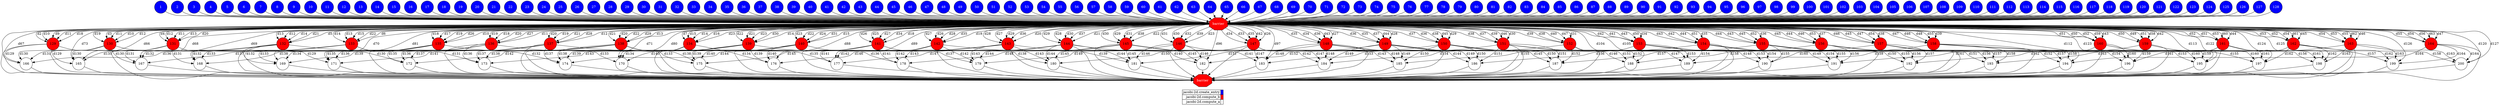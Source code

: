 digraph {
  rankdir=TB;
  labeljust="l";
  subgraph dependence_graph {
    ranksep=0.20;
    node[height=0.75];

1[shape=circle, style=filled fillcolor="#0000ff" fontcolor="#ffffff"];
2[shape=circle, style=filled fillcolor="#0000ff" fontcolor="#ffffff"];
3[shape=circle, style=filled fillcolor="#0000ff" fontcolor="#ffffff"];
4[shape=circle, style=filled fillcolor="#0000ff" fontcolor="#ffffff"];
5[shape=circle, style=filled fillcolor="#0000ff" fontcolor="#ffffff"];
6[shape=circle, style=filled fillcolor="#0000ff" fontcolor="#ffffff"];
7[shape=circle, style=filled fillcolor="#0000ff" fontcolor="#ffffff"];
8[shape=circle, style=filled fillcolor="#0000ff" fontcolor="#ffffff"];
9[shape=circle, style=filled fillcolor="#0000ff" fontcolor="#ffffff"];
10[shape=circle, style=filled fillcolor="#0000ff" fontcolor="#ffffff"];
11[shape=circle, style=filled fillcolor="#0000ff" fontcolor="#ffffff"];
12[shape=circle, style=filled fillcolor="#0000ff" fontcolor="#ffffff"];
13[shape=circle, style=filled fillcolor="#0000ff" fontcolor="#ffffff"];
14[shape=circle, style=filled fillcolor="#0000ff" fontcolor="#ffffff"];
15[shape=circle, style=filled fillcolor="#0000ff" fontcolor="#ffffff"];
16[shape=circle, style=filled fillcolor="#0000ff" fontcolor="#ffffff"];
17[shape=circle, style=filled fillcolor="#0000ff" fontcolor="#ffffff"];
18[shape=circle, style=filled fillcolor="#0000ff" fontcolor="#ffffff"];
19[shape=circle, style=filled fillcolor="#0000ff" fontcolor="#ffffff"];
20[shape=circle, style=filled fillcolor="#0000ff" fontcolor="#ffffff"];
21[shape=circle, style=filled fillcolor="#0000ff" fontcolor="#ffffff"];
22[shape=circle, style=filled fillcolor="#0000ff" fontcolor="#ffffff"];
23[shape=circle, style=filled fillcolor="#0000ff" fontcolor="#ffffff"];
24[shape=circle, style=filled fillcolor="#0000ff" fontcolor="#ffffff"];
25[shape=circle, style=filled fillcolor="#0000ff" fontcolor="#ffffff"];
26[shape=circle, style=filled fillcolor="#0000ff" fontcolor="#ffffff"];
27[shape=circle, style=filled fillcolor="#0000ff" fontcolor="#ffffff"];
28[shape=circle, style=filled fillcolor="#0000ff" fontcolor="#ffffff"];
29[shape=circle, style=filled fillcolor="#0000ff" fontcolor="#ffffff"];
30[shape=circle, style=filled fillcolor="#0000ff" fontcolor="#ffffff"];
31[shape=circle, style=filled fillcolor="#0000ff" fontcolor="#ffffff"];
32[shape=circle, style=filled fillcolor="#0000ff" fontcolor="#ffffff"];
33[shape=circle, style=filled fillcolor="#0000ff" fontcolor="#ffffff"];
34[shape=circle, style=filled fillcolor="#0000ff" fontcolor="#ffffff"];
35[shape=circle, style=filled fillcolor="#0000ff" fontcolor="#ffffff"];
36[shape=circle, style=filled fillcolor="#0000ff" fontcolor="#ffffff"];
37[shape=circle, style=filled fillcolor="#0000ff" fontcolor="#ffffff"];
38[shape=circle, style=filled fillcolor="#0000ff" fontcolor="#ffffff"];
39[shape=circle, style=filled fillcolor="#0000ff" fontcolor="#ffffff"];
40[shape=circle, style=filled fillcolor="#0000ff" fontcolor="#ffffff"];
41[shape=circle, style=filled fillcolor="#0000ff" fontcolor="#ffffff"];
42[shape=circle, style=filled fillcolor="#0000ff" fontcolor="#ffffff"];
43[shape=circle, style=filled fillcolor="#0000ff" fontcolor="#ffffff"];
44[shape=circle, style=filled fillcolor="#0000ff" fontcolor="#ffffff"];
45[shape=circle, style=filled fillcolor="#0000ff" fontcolor="#ffffff"];
46[shape=circle, style=filled fillcolor="#0000ff" fontcolor="#ffffff"];
47[shape=circle, style=filled fillcolor="#0000ff" fontcolor="#ffffff"];
48[shape=circle, style=filled fillcolor="#0000ff" fontcolor="#ffffff"];
49[shape=circle, style=filled fillcolor="#0000ff" fontcolor="#ffffff"];
50[shape=circle, style=filled fillcolor="#0000ff" fontcolor="#ffffff"];
51[shape=circle, style=filled fillcolor="#0000ff" fontcolor="#ffffff"];
52[shape=circle, style=filled fillcolor="#0000ff" fontcolor="#ffffff"];
53[shape=circle, style=filled fillcolor="#0000ff" fontcolor="#ffffff"];
54[shape=circle, style=filled fillcolor="#0000ff" fontcolor="#ffffff"];
55[shape=circle, style=filled fillcolor="#0000ff" fontcolor="#ffffff"];
56[shape=circle, style=filled fillcolor="#0000ff" fontcolor="#ffffff"];
57[shape=circle, style=filled fillcolor="#0000ff" fontcolor="#ffffff"];
58[shape=circle, style=filled fillcolor="#0000ff" fontcolor="#ffffff"];
59[shape=circle, style=filled fillcolor="#0000ff" fontcolor="#ffffff"];
60[shape=circle, style=filled fillcolor="#0000ff" fontcolor="#ffffff"];
61[shape=circle, style=filled fillcolor="#0000ff" fontcolor="#ffffff"];
62[shape=circle, style=filled fillcolor="#0000ff" fontcolor="#ffffff"];
63[shape=circle, style=filled fillcolor="#0000ff" fontcolor="#ffffff"];
64[shape=circle, style=filled fillcolor="#0000ff" fontcolor="#ffffff"];
65[shape=circle, style=filled fillcolor="#0000ff" fontcolor="#ffffff"];
66[shape=circle, style=filled fillcolor="#0000ff" fontcolor="#ffffff"];
67[shape=circle, style=filled fillcolor="#0000ff" fontcolor="#ffffff"];
68[shape=circle, style=filled fillcolor="#0000ff" fontcolor="#ffffff"];
69[shape=circle, style=filled fillcolor="#0000ff" fontcolor="#ffffff"];
70[shape=circle, style=filled fillcolor="#0000ff" fontcolor="#ffffff"];
71[shape=circle, style=filled fillcolor="#0000ff" fontcolor="#ffffff"];
72[shape=circle, style=filled fillcolor="#0000ff" fontcolor="#ffffff"];
73[shape=circle, style=filled fillcolor="#0000ff" fontcolor="#ffffff"];
74[shape=circle, style=filled fillcolor="#0000ff" fontcolor="#ffffff"];
75[shape=circle, style=filled fillcolor="#0000ff" fontcolor="#ffffff"];
76[shape=circle, style=filled fillcolor="#0000ff" fontcolor="#ffffff"];
77[shape=circle, style=filled fillcolor="#0000ff" fontcolor="#ffffff"];
78[shape=circle, style=filled fillcolor="#0000ff" fontcolor="#ffffff"];
79[shape=circle, style=filled fillcolor="#0000ff" fontcolor="#ffffff"];
80[shape=circle, style=filled fillcolor="#0000ff" fontcolor="#ffffff"];
81[shape=circle, style=filled fillcolor="#0000ff" fontcolor="#ffffff"];
82[shape=circle, style=filled fillcolor="#0000ff" fontcolor="#ffffff"];
83[shape=circle, style=filled fillcolor="#0000ff" fontcolor="#ffffff"];
84[shape=circle, style=filled fillcolor="#0000ff" fontcolor="#ffffff"];
85[shape=circle, style=filled fillcolor="#0000ff" fontcolor="#ffffff"];
86[shape=circle, style=filled fillcolor="#0000ff" fontcolor="#ffffff"];
87[shape=circle, style=filled fillcolor="#0000ff" fontcolor="#ffffff"];
88[shape=circle, style=filled fillcolor="#0000ff" fontcolor="#ffffff"];
89[shape=circle, style=filled fillcolor="#0000ff" fontcolor="#ffffff"];
90[shape=circle, style=filled fillcolor="#0000ff" fontcolor="#ffffff"];
91[shape=circle, style=filled fillcolor="#0000ff" fontcolor="#ffffff"];
92[shape=circle, style=filled fillcolor="#0000ff" fontcolor="#ffffff"];
93[shape=circle, style=filled fillcolor="#0000ff" fontcolor="#ffffff"];
94[shape=circle, style=filled fillcolor="#0000ff" fontcolor="#ffffff"];
95[shape=circle, style=filled fillcolor="#0000ff" fontcolor="#ffffff"];
96[shape=circle, style=filled fillcolor="#0000ff" fontcolor="#ffffff"];
97[shape=circle, style=filled fillcolor="#0000ff" fontcolor="#ffffff"];
98[shape=circle, style=filled fillcolor="#0000ff" fontcolor="#ffffff"];
99[shape=circle, style=filled fillcolor="#0000ff" fontcolor="#ffffff"];
100[shape=circle, style=filled fillcolor="#0000ff" fontcolor="#ffffff"];
101[shape=circle, style=filled fillcolor="#0000ff" fontcolor="#ffffff"];
102[shape=circle, style=filled fillcolor="#0000ff" fontcolor="#ffffff"];
103[shape=circle, style=filled fillcolor="#0000ff" fontcolor="#ffffff"];
104[shape=circle, style=filled fillcolor="#0000ff" fontcolor="#ffffff"];
105[shape=circle, style=filled fillcolor="#0000ff" fontcolor="#ffffff"];
106[shape=circle, style=filled fillcolor="#0000ff" fontcolor="#ffffff"];
107[shape=circle, style=filled fillcolor="#0000ff" fontcolor="#ffffff"];
108[shape=circle, style=filled fillcolor="#0000ff" fontcolor="#ffffff"];
109[shape=circle, style=filled fillcolor="#0000ff" fontcolor="#ffffff"];
110[shape=circle, style=filled fillcolor="#0000ff" fontcolor="#ffffff"];
111[shape=circle, style=filled fillcolor="#0000ff" fontcolor="#ffffff"];
112[shape=circle, style=filled fillcolor="#0000ff" fontcolor="#ffffff"];
113[shape=circle, style=filled fillcolor="#0000ff" fontcolor="#ffffff"];
114[shape=circle, style=filled fillcolor="#0000ff" fontcolor="#ffffff"];
115[shape=circle, style=filled fillcolor="#0000ff" fontcolor="#ffffff"];
116[shape=circle, style=filled fillcolor="#0000ff" fontcolor="#ffffff"];
117[shape=circle, style=filled fillcolor="#0000ff" fontcolor="#ffffff"];
118[shape=circle, style=filled fillcolor="#0000ff" fontcolor="#ffffff"];
119[shape=circle, style=filled fillcolor="#0000ff" fontcolor="#ffffff"];
120[shape=circle, style=filled fillcolor="#0000ff" fontcolor="#ffffff"];
121[shape=circle, style=filled fillcolor="#0000ff" fontcolor="#ffffff"];
122[shape=circle, style=filled fillcolor="#0000ff" fontcolor="#ffffff"];
123[shape=circle, style=filled fillcolor="#0000ff" fontcolor="#ffffff"];
124[shape=circle, style=filled fillcolor="#0000ff" fontcolor="#ffffff"];
125[shape=circle, style=filled fillcolor="#0000ff" fontcolor="#ffffff"];
126[shape=circle, style=filled fillcolor="#0000ff" fontcolor="#ffffff"];
127[shape=circle, style=filled fillcolor="#0000ff" fontcolor="#ffffff"];
128[shape=circle, style=filled fillcolor="#0000ff" fontcolor="#ffffff"];
Synchro1[label="barrier", shape=octagon, style=filled fillcolor="#ff0000" fontcolor="#FFFFFF"];
35 -> Synchro1;
62 -> Synchro1;
101 -> Synchro1;
125 -> Synchro1;
30 -> Synchro1;
119 -> Synchro1;
48 -> Synchro1;
113 -> Synchro1;
49 -> Synchro1;
81 -> Synchro1;
25 -> Synchro1;
47 -> Synchro1;
29 -> Synchro1;
23 -> Synchro1;
42 -> Synchro1;
45 -> Synchro1;
102 -> Synchro1;
82 -> Synchro1;
11 -> Synchro1;
18 -> Synchro1;
80 -> Synchro1;
59 -> Synchro1;
43 -> Synchro1;
61 -> Synchro1;
27 -> Synchro1;
21 -> Synchro1;
26 -> Synchro1;
89 -> Synchro1;
32 -> Synchro1;
74 -> Synchro1;
118 -> Synchro1;
8 -> Synchro1;
1 -> Synchro1;
77 -> Synchro1;
6 -> Synchro1;
127 -> Synchro1;
84 -> Synchro1;
68 -> Synchro1;
66 -> Synchro1;
98 -> Synchro1;
53 -> Synchro1;
95 -> Synchro1;
87 -> Synchro1;
94 -> Synchro1;
15 -> Synchro1;
7 -> Synchro1;
97 -> Synchro1;
28 -> Synchro1;
73 -> Synchro1;
9 -> Synchro1;
109 -> Synchro1;
44 -> Synchro1;
83 -> Synchro1;
34 -> Synchro1;
51 -> Synchro1;
69 -> Synchro1;
76 -> Synchro1;
46 -> Synchro1;
115 -> Synchro1;
22 -> Synchro1;
24 -> Synchro1;
72 -> Synchro1;
117 -> Synchro1;
128 -> Synchro1;
16 -> Synchro1;
17 -> Synchro1;
38 -> Synchro1;
12 -> Synchro1;
20 -> Synchro1;
90 -> Synchro1;
99 -> Synchro1;
3 -> Synchro1;
40 -> Synchro1;
86 -> Synchro1;
108 -> Synchro1;
106 -> Synchro1;
71 -> Synchro1;
110 -> Synchro1;
37 -> Synchro1;
79 -> Synchro1;
126 -> Synchro1;
111 -> Synchro1;
2 -> Synchro1;
116 -> Synchro1;
41 -> Synchro1;
75 -> Synchro1;
14 -> Synchro1;
85 -> Synchro1;
120 -> Synchro1;
123 -> Synchro1;
121 -> Synchro1;
91 -> Synchro1;
39 -> Synchro1;
96 -> Synchro1;
4 -> Synchro1;
104 -> Synchro1;
19 -> Synchro1;
58 -> Synchro1;
64 -> Synchro1;
33 -> Synchro1;
65 -> Synchro1;
105 -> Synchro1;
52 -> Synchro1;
70 -> Synchro1;
88 -> Synchro1;
112 -> Synchro1;
13 -> Synchro1;
50 -> Synchro1;
60 -> Synchro1;
122 -> Synchro1;
57 -> Synchro1;
78 -> Synchro1;
31 -> Synchro1;
103 -> Synchro1;
67 -> Synchro1;
56 -> Synchro1;
5 -> Synchro1;
107 -> Synchro1;
124 -> Synchro1;
36 -> Synchro1;
92 -> Synchro1;
114 -> Synchro1;
100 -> Synchro1;
63 -> Synchro1;
93 -> Synchro1;
10 -> Synchro1;
55 -> Synchro1;
54 -> Synchro1;
129[shape=circle, style=filled fillcolor="#ff0000" fontcolor="#000000"];
Synchro1 -> 129[ label="d10" ];
Synchro1 -> 129[ label="d9" ];
Synchro1 -> 129[ label="d11" ];
Synchro1 -> 129[ label="d18" ];
Synchro1 -> 129[ label="d2" ];
130[shape=circle, style=filled fillcolor="#ff0000" fontcolor="#000000"];
Synchro1 -> 130[ label="d11" ];
Synchro1 -> 130[ label="d10" ];
Synchro1 -> 130[ label="d12" ];
Synchro1 -> 130[ label="d19" ];
Synchro1 -> 130[ label="d3" ];
131[shape=circle, style=filled fillcolor="#ff0000" fontcolor="#000000"];
Synchro1 -> 131[ label="d12" ];
Synchro1 -> 131[ label="d11" ];
Synchro1 -> 131[ label="d13" ];
Synchro1 -> 131[ label="d20" ];
Synchro1 -> 131[ label="d4" ];
132[shape=circle, style=filled fillcolor="#ff0000" fontcolor="#000000"];
Synchro1 -> 132[ label="d13" ];
Synchro1 -> 132[ label="d12" ];
Synchro1 -> 132[ label="d14" ];
Synchro1 -> 132[ label="d21" ];
Synchro1 -> 132[ label="d5" ];
133[shape=circle, style=filled fillcolor="#ff0000" fontcolor="#000000"];
Synchro1 -> 133[ label="d14" ];
Synchro1 -> 133[ label="d13" ];
Synchro1 -> 133[ label="d15" ];
Synchro1 -> 133[ label="d22" ];
Synchro1 -> 133[ label="d6" ];
134[shape=circle, style=filled fillcolor="#ff0000" fontcolor="#000000"];
Synchro1 -> 134[ label="d15" ];
Synchro1 -> 134[ label="d14" ];
Synchro1 -> 134[ label="d16" ];
Synchro1 -> 134[ label="d23" ];
Synchro1 -> 134[ label="d7" ];
135[shape=circle, style=filled fillcolor="#ff0000" fontcolor="#000000"];
Synchro1 -> 135[ label="d18" ];
Synchro1 -> 135[ label="d17" ];
Synchro1 -> 135[ label="d19" ];
Synchro1 -> 135[ label="d26" ];
Synchro1 -> 135[ label="d10" ];
136[shape=circle, style=filled fillcolor="#ff0000" fontcolor="#000000"];
Synchro1 -> 136[ label="d19" ];
Synchro1 -> 136[ label="d18" ];
Synchro1 -> 136[ label="d20" ];
Synchro1 -> 136[ label="d27" ];
Synchro1 -> 136[ label="d11" ];
137[shape=circle, style=filled fillcolor="#ff0000" fontcolor="#000000"];
Synchro1 -> 137[ label="d20" ];
Synchro1 -> 137[ label="d19" ];
Synchro1 -> 137[ label="d21" ];
Synchro1 -> 137[ label="d28" ];
Synchro1 -> 137[ label="d12" ];
138[shape=circle, style=filled fillcolor="#ff0000" fontcolor="#000000"];
Synchro1 -> 138[ label="d21" ];
Synchro1 -> 138[ label="d20" ];
Synchro1 -> 138[ label="d22" ];
Synchro1 -> 138[ label="d29" ];
Synchro1 -> 138[ label="d13" ];
139[shape=circle, style=filled fillcolor="#ff0000" fontcolor="#000000"];
Synchro1 -> 139[ label="d22" ];
Synchro1 -> 139[ label="d21" ];
Synchro1 -> 139[ label="d23" ];
Synchro1 -> 139[ label="d30" ];
Synchro1 -> 139[ label="d14" ];
140[shape=circle, style=filled fillcolor="#ff0000" fontcolor="#000000"];
Synchro1 -> 140[ label="d23" ];
Synchro1 -> 140[ label="d22" ];
Synchro1 -> 140[ label="d24" ];
Synchro1 -> 140[ label="d31" ];
Synchro1 -> 140[ label="d15" ];
141[shape=circle, style=filled fillcolor="#ff0000" fontcolor="#000000"];
Synchro1 -> 141[ label="d26" ];
Synchro1 -> 141[ label="d25" ];
Synchro1 -> 141[ label="d27" ];
Synchro1 -> 141[ label="d34" ];
Synchro1 -> 141[ label="d18" ];
142[shape=circle, style=filled fillcolor="#ff0000" fontcolor="#000000"];
Synchro1 -> 142[ label="d27" ];
Synchro1 -> 142[ label="d26" ];
Synchro1 -> 142[ label="d28" ];
Synchro1 -> 142[ label="d35" ];
Synchro1 -> 142[ label="d19" ];
143[shape=circle, style=filled fillcolor="#ff0000" fontcolor="#000000"];
Synchro1 -> 143[ label="d28" ];
Synchro1 -> 143[ label="d27" ];
Synchro1 -> 143[ label="d29" ];
Synchro1 -> 143[ label="d36" ];
Synchro1 -> 143[ label="d20" ];
144[shape=circle, style=filled fillcolor="#ff0000" fontcolor="#000000"];
Synchro1 -> 144[ label="d29" ];
Synchro1 -> 144[ label="d28" ];
Synchro1 -> 144[ label="d30" ];
Synchro1 -> 144[ label="d37" ];
Synchro1 -> 144[ label="d21" ];
145[shape=circle, style=filled fillcolor="#ff0000" fontcolor="#000000"];
Synchro1 -> 145[ label="d30" ];
Synchro1 -> 145[ label="d29" ];
Synchro1 -> 145[ label="d31" ];
Synchro1 -> 145[ label="d38" ];
Synchro1 -> 145[ label="d22" ];
146[shape=circle, style=filled fillcolor="#ff0000" fontcolor="#000000"];
Synchro1 -> 146[ label="d31" ];
Synchro1 -> 146[ label="d30" ];
Synchro1 -> 146[ label="d32" ];
Synchro1 -> 146[ label="d39" ];
Synchro1 -> 146[ label="d23" ];
147[shape=circle, style=filled fillcolor="#ff0000" fontcolor="#000000"];
Synchro1 -> 147[ label="d34" ];
Synchro1 -> 147[ label="d33" ];
Synchro1 -> 147[ label="d35" ];
Synchro1 -> 147[ label="d42" ];
Synchro1 -> 147[ label="d26" ];
148[shape=circle, style=filled fillcolor="#ff0000" fontcolor="#000000"];
Synchro1 -> 148[ label="d35" ];
Synchro1 -> 148[ label="d34" ];
Synchro1 -> 148[ label="d36" ];
Synchro1 -> 148[ label="d43" ];
Synchro1 -> 148[ label="d27" ];
149[shape=circle, style=filled fillcolor="#ff0000" fontcolor="#000000"];
Synchro1 -> 149[ label="d36" ];
Synchro1 -> 149[ label="d35" ];
Synchro1 -> 149[ label="d37" ];
Synchro1 -> 149[ label="d44" ];
Synchro1 -> 149[ label="d28" ];
150[shape=circle, style=filled fillcolor="#ff0000" fontcolor="#000000"];
Synchro1 -> 150[ label="d37" ];
Synchro1 -> 150[ label="d36" ];
Synchro1 -> 150[ label="d38" ];
Synchro1 -> 150[ label="d45" ];
Synchro1 -> 150[ label="d29" ];
151[shape=circle, style=filled fillcolor="#ff0000" fontcolor="#000000"];
Synchro1 -> 151[ label="d38" ];
Synchro1 -> 151[ label="d37" ];
Synchro1 -> 151[ label="d39" ];
Synchro1 -> 151[ label="d46" ];
Synchro1 -> 151[ label="d30" ];
152[shape=circle, style=filled fillcolor="#ff0000" fontcolor="#000000"];
Synchro1 -> 152[ label="d39" ];
Synchro1 -> 152[ label="d38" ];
Synchro1 -> 152[ label="d40" ];
Synchro1 -> 152[ label="d47" ];
Synchro1 -> 152[ label="d31" ];
153[shape=circle, style=filled fillcolor="#ff0000" fontcolor="#000000"];
Synchro1 -> 153[ label="d42" ];
Synchro1 -> 153[ label="d41" ];
Synchro1 -> 153[ label="d43" ];
Synchro1 -> 153[ label="d50" ];
Synchro1 -> 153[ label="d34" ];
154[shape=circle, style=filled fillcolor="#ff0000" fontcolor="#000000"];
Synchro1 -> 154[ label="d43" ];
Synchro1 -> 154[ label="d42" ];
Synchro1 -> 154[ label="d44" ];
Synchro1 -> 154[ label="d51" ];
Synchro1 -> 154[ label="d35" ];
155[shape=circle, style=filled fillcolor="#ff0000" fontcolor="#000000"];
Synchro1 -> 155[ label="d44" ];
Synchro1 -> 155[ label="d43" ];
Synchro1 -> 155[ label="d45" ];
Synchro1 -> 155[ label="d52" ];
Synchro1 -> 155[ label="d36" ];
156[shape=circle, style=filled fillcolor="#ff0000" fontcolor="#000000"];
Synchro1 -> 156[ label="d45" ];
Synchro1 -> 156[ label="d44" ];
Synchro1 -> 156[ label="d46" ];
Synchro1 -> 156[ label="d53" ];
Synchro1 -> 156[ label="d37" ];
157[shape=circle, style=filled fillcolor="#ff0000" fontcolor="#000000"];
Synchro1 -> 157[ label="d46" ];
Synchro1 -> 157[ label="d45" ];
Synchro1 -> 157[ label="d47" ];
Synchro1 -> 157[ label="d54" ];
Synchro1 -> 157[ label="d38" ];
158[shape=circle, style=filled fillcolor="#ff0000" fontcolor="#000000"];
Synchro1 -> 158[ label="d47" ];
Synchro1 -> 158[ label="d46" ];
Synchro1 -> 158[ label="d48" ];
Synchro1 -> 158[ label="d55" ];
Synchro1 -> 158[ label="d39" ];
159[shape=circle, style=filled fillcolor="#ff0000" fontcolor="#000000"];
Synchro1 -> 159[ label="d50" ];
Synchro1 -> 159[ label="d49" ];
Synchro1 -> 159[ label="d51" ];
Synchro1 -> 159[ label="d58" ];
Synchro1 -> 159[ label="d42" ];
160[shape=circle, style=filled fillcolor="#ff0000" fontcolor="#000000"];
Synchro1 -> 160[ label="d51" ];
Synchro1 -> 160[ label="d50" ];
Synchro1 -> 160[ label="d52" ];
Synchro1 -> 160[ label="d59" ];
Synchro1 -> 160[ label="d43" ];
161[shape=circle, style=filled fillcolor="#ff0000" fontcolor="#000000"];
Synchro1 -> 161[ label="d52" ];
Synchro1 -> 161[ label="d51" ];
Synchro1 -> 161[ label="d53" ];
Synchro1 -> 161[ label="d60" ];
Synchro1 -> 161[ label="d44" ];
162[shape=circle, style=filled fillcolor="#ff0000" fontcolor="#000000"];
Synchro1 -> 162[ label="d53" ];
Synchro1 -> 162[ label="d52" ];
Synchro1 -> 162[ label="d54" ];
Synchro1 -> 162[ label="d61" ];
Synchro1 -> 162[ label="d45" ];
163[shape=circle, style=filled fillcolor="#ff0000" fontcolor="#000000"];
Synchro1 -> 163[ label="d54" ];
Synchro1 -> 163[ label="d53" ];
Synchro1 -> 163[ label="d55" ];
Synchro1 -> 163[ label="d62" ];
Synchro1 -> 163[ label="d46" ];
164[shape=circle, style=filled fillcolor="#ff0000" fontcolor="#000000"];
Synchro1 -> 164[ label="d55" ];
Synchro1 -> 164[ label="d54" ];
Synchro1 -> 164[ label="d56" ];
Synchro1 -> 164[ label="d63" ];
Synchro1 -> 164[ label="d47" ];
165[shape=circle, style=filled fillcolor="#ffffff" fontcolor="#000000"];
129 -> 165[ label="d129" ];
Synchro1 -> 165[ label="d73" ];
130 -> 165[ label="d130" ];
135 -> 165[ label="d135" ];
Synchro1 -> 165[ label="d66" ];
166[shape=circle, style=filled fillcolor="#ffffff" fontcolor="#000000"];
130 -> 166[ label="d130" ];
129 -> 166[ label="d129" ];
131 -> 166[ label="d131" ];
136 -> 166[ label="d136" ];
Synchro1 -> 166[ label="d67" ];
167[shape=circle, style=filled fillcolor="#ffffff" fontcolor="#000000"];
131 -> 167[ label="d131" ];
130 -> 167[ label="d130" ];
132 -> 167[ label="d132" ];
137 -> 167[ label="d137" ];
Synchro1 -> 167[ label="d68" ];
168[shape=circle, style=filled fillcolor="#ffffff" fontcolor="#000000"];
132 -> 168[ label="d132" ];
131 -> 168[ label="d131" ];
133 -> 168[ label="d133" ];
138 -> 168[ label="d138" ];
Synchro1 -> 168[ label="d69" ];
169[shape=circle, style=filled fillcolor="#ffffff" fontcolor="#000000"];
133 -> 169[ label="d133" ];
132 -> 169[ label="d132" ];
134 -> 169[ label="d134" ];
139 -> 169[ label="d139" ];
Synchro1 -> 169[ label="d70" ];
170[shape=circle, style=filled fillcolor="#ffffff" fontcolor="#000000"];
134 -> 170[ label="d134" ];
133 -> 170[ label="d133" ];
Synchro1 -> 170[ label="d80" ];
140 -> 170[ label="d140" ];
Synchro1 -> 170[ label="d71" ];
171[shape=circle, style=filled fillcolor="#ffffff" fontcolor="#000000"];
135 -> 171[ label="d135" ];
Synchro1 -> 171[ label="d81" ];
136 -> 171[ label="d136" ];
141 -> 171[ label="d141" ];
129 -> 171[ label="d129" ];
172[shape=circle, style=filled fillcolor="#ffffff" fontcolor="#000000"];
136 -> 172[ label="d136" ];
135 -> 172[ label="d135" ];
137 -> 172[ label="d137" ];
142 -> 172[ label="d142" ];
130 -> 172[ label="d130" ];
173[shape=circle, style=filled fillcolor="#ffffff" fontcolor="#000000"];
137 -> 173[ label="d137" ];
136 -> 173[ label="d136" ];
138 -> 173[ label="d138" ];
143 -> 173[ label="d143" ];
131 -> 173[ label="d131" ];
174[shape=circle, style=filled fillcolor="#ffffff" fontcolor="#000000"];
138 -> 174[ label="d138" ];
137 -> 174[ label="d137" ];
139 -> 174[ label="d139" ];
144 -> 174[ label="d144" ];
132 -> 174[ label="d132" ];
175[shape=circle, style=filled fillcolor="#ffffff" fontcolor="#000000"];
139 -> 175[ label="d139" ];
138 -> 175[ label="d138" ];
140 -> 175[ label="d140" ];
145 -> 175[ label="d145" ];
133 -> 175[ label="d133" ];
176[shape=circle, style=filled fillcolor="#ffffff" fontcolor="#000000"];
140 -> 176[ label="d140" ];
139 -> 176[ label="d139" ];
Synchro1 -> 176[ label="d88" ];
146 -> 176[ label="d146" ];
134 -> 176[ label="d134" ];
177[shape=circle, style=filled fillcolor="#ffffff" fontcolor="#000000"];
141 -> 177[ label="d141" ];
Synchro1 -> 177[ label="d89" ];
142 -> 177[ label="d142" ];
147 -> 177[ label="d147" ];
135 -> 177[ label="d135" ];
178[shape=circle, style=filled fillcolor="#ffffff" fontcolor="#000000"];
142 -> 178[ label="d142" ];
141 -> 178[ label="d141" ];
143 -> 178[ label="d143" ];
148 -> 178[ label="d148" ];
136 -> 178[ label="d136" ];
179[shape=circle, style=filled fillcolor="#ffffff" fontcolor="#000000"];
143 -> 179[ label="d143" ];
142 -> 179[ label="d142" ];
144 -> 179[ label="d144" ];
149 -> 179[ label="d149" ];
137 -> 179[ label="d137" ];
180[shape=circle, style=filled fillcolor="#ffffff" fontcolor="#000000"];
144 -> 180[ label="d144" ];
143 -> 180[ label="d143" ];
145 -> 180[ label="d145" ];
150 -> 180[ label="d150" ];
138 -> 180[ label="d138" ];
181[shape=circle, style=filled fillcolor="#ffffff" fontcolor="#000000"];
145 -> 181[ label="d145" ];
144 -> 181[ label="d144" ];
146 -> 181[ label="d146" ];
151 -> 181[ label="d151" ];
139 -> 181[ label="d139" ];
182[shape=circle, style=filled fillcolor="#ffffff" fontcolor="#000000"];
146 -> 182[ label="d146" ];
145 -> 182[ label="d145" ];
Synchro1 -> 182[ label="d96" ];
152 -> 182[ label="d152" ];
140 -> 182[ label="d140" ];
183[shape=circle, style=filled fillcolor="#ffffff" fontcolor="#000000"];
147 -> 183[ label="d147" ];
Synchro1 -> 183[ label="d97" ];
148 -> 183[ label="d148" ];
153 -> 183[ label="d153" ];
141 -> 183[ label="d141" ];
184[shape=circle, style=filled fillcolor="#ffffff" fontcolor="#000000"];
148 -> 184[ label="d148" ];
147 -> 184[ label="d147" ];
149 -> 184[ label="d149" ];
154 -> 184[ label="d154" ];
142 -> 184[ label="d142" ];
185[shape=circle, style=filled fillcolor="#ffffff" fontcolor="#000000"];
149 -> 185[ label="d149" ];
148 -> 185[ label="d148" ];
150 -> 185[ label="d150" ];
155 -> 185[ label="d155" ];
143 -> 185[ label="d143" ];
186[shape=circle, style=filled fillcolor="#ffffff" fontcolor="#000000"];
150 -> 186[ label="d150" ];
149 -> 186[ label="d149" ];
151 -> 186[ label="d151" ];
156 -> 186[ label="d156" ];
144 -> 186[ label="d144" ];
187[shape=circle, style=filled fillcolor="#ffffff" fontcolor="#000000"];
151 -> 187[ label="d151" ];
150 -> 187[ label="d150" ];
152 -> 187[ label="d152" ];
157 -> 187[ label="d157" ];
145 -> 187[ label="d145" ];
188[shape=circle, style=filled fillcolor="#ffffff" fontcolor="#000000"];
152 -> 188[ label="d152" ];
151 -> 188[ label="d151" ];
Synchro1 -> 188[ label="d104" ];
158 -> 188[ label="d158" ];
146 -> 188[ label="d146" ];
189[shape=circle, style=filled fillcolor="#ffffff" fontcolor="#000000"];
153 -> 189[ label="d153" ];
Synchro1 -> 189[ label="d105" ];
154 -> 189[ label="d154" ];
159 -> 189[ label="d159" ];
147 -> 189[ label="d147" ];
190[shape=circle, style=filled fillcolor="#ffffff" fontcolor="#000000"];
154 -> 190[ label="d154" ];
153 -> 190[ label="d153" ];
155 -> 190[ label="d155" ];
160 -> 190[ label="d160" ];
148 -> 190[ label="d148" ];
191[shape=circle, style=filled fillcolor="#ffffff" fontcolor="#000000"];
155 -> 191[ label="d155" ];
154 -> 191[ label="d154" ];
156 -> 191[ label="d156" ];
161 -> 191[ label="d161" ];
149 -> 191[ label="d149" ];
192[shape=circle, style=filled fillcolor="#ffffff" fontcolor="#000000"];
156 -> 192[ label="d156" ];
155 -> 192[ label="d155" ];
157 -> 192[ label="d157" ];
162 -> 192[ label="d162" ];
150 -> 192[ label="d150" ];
193[shape=circle, style=filled fillcolor="#ffffff" fontcolor="#000000"];
157 -> 193[ label="d157" ];
156 -> 193[ label="d156" ];
158 -> 193[ label="d158" ];
163 -> 193[ label="d163" ];
151 -> 193[ label="d151" ];
194[shape=circle, style=filled fillcolor="#ffffff" fontcolor="#000000"];
158 -> 194[ label="d158" ];
157 -> 194[ label="d157" ];
Synchro1 -> 194[ label="d112" ];
164 -> 194[ label="d164" ];
152 -> 194[ label="d152" ];
195[shape=circle, style=filled fillcolor="#ffffff" fontcolor="#000000"];
159 -> 195[ label="d159" ];
Synchro1 -> 195[ label="d113" ];
160 -> 195[ label="d160" ];
Synchro1 -> 195[ label="d122" ];
153 -> 195[ label="d153" ];
196[shape=circle, style=filled fillcolor="#ffffff" fontcolor="#000000"];
160 -> 196[ label="d160" ];
159 -> 196[ label="d159" ];
161 -> 196[ label="d161" ];
Synchro1 -> 196[ label="d123" ];
154 -> 196[ label="d154" ];
197[shape=circle, style=filled fillcolor="#ffffff" fontcolor="#000000"];
161 -> 197[ label="d161" ];
160 -> 197[ label="d160" ];
162 -> 197[ label="d162" ];
Synchro1 -> 197[ label="d124" ];
155 -> 197[ label="d155" ];
198[shape=circle, style=filled fillcolor="#ffffff" fontcolor="#000000"];
162 -> 198[ label="d162" ];
161 -> 198[ label="d161" ];
163 -> 198[ label="d163" ];
Synchro1 -> 198[ label="d125" ];
156 -> 198[ label="d156" ];
199[shape=circle, style=filled fillcolor="#ffffff" fontcolor="#000000"];
163 -> 199[ label="d163" ];
162 -> 199[ label="d162" ];
164 -> 199[ label="d164" ];
Synchro1 -> 199[ label="d126" ];
157 -> 199[ label="d157" ];
200[shape=circle, style=filled fillcolor="#ffffff" fontcolor="#000000"];
164 -> 200[ label="d164" ];
163 -> 200[ label="d163" ];
Synchro1 -> 200[ label="d120" ];
Synchro1 -> 200[ label="d127" ];
158 -> 200[ label="d158" ];
Synchro2[label="barrier", shape=octagon, style=filled fillcolor="#ff0000" fontcolor="#FFFFFF"];
Synchro1 -> Synchro2;
191 -> Synchro2;
138 -> Synchro2;
159 -> Synchro2;
146 -> Synchro2;
194 -> Synchro2;
147 -> Synchro2;
139 -> Synchro2;
186 -> Synchro2;
170 -> Synchro2;
131 -> Synchro2;
185 -> Synchro2;
166 -> Synchro2;
200 -> Synchro2;
195 -> Synchro2;
148 -> Synchro2;
197 -> Synchro2;
176 -> Synchro2;
187 -> Synchro2;
161 -> Synchro2;
130 -> Synchro2;
154 -> Synchro2;
165 -> Synchro2;
137 -> Synchro2;
153 -> Synchro2;
151 -> Synchro2;
188 -> Synchro2;
129 -> Synchro2;
182 -> Synchro2;
155 -> Synchro2;
156 -> Synchro2;
162 -> Synchro2;
183 -> Synchro2;
157 -> Synchro2;
192 -> Synchro2;
199 -> Synchro2;
142 -> Synchro2;
135 -> Synchro2;
174 -> Synchro2;
177 -> Synchro2;
175 -> Synchro2;
133 -> Synchro2;
178 -> Synchro2;
171 -> Synchro2;
179 -> Synchro2;
196 -> Synchro2;
172 -> Synchro2;
143 -> Synchro2;
167 -> Synchro2;
180 -> Synchro2;
140 -> Synchro2;
150 -> Synchro2;
169 -> Synchro2;
173 -> Synchro2;
132 -> Synchro2;
141 -> Synchro2;
181 -> Synchro2;
134 -> Synchro2;
160 -> Synchro2;
144 -> Synchro2;
168 -> Synchro2;
190 -> Synchro2;
193 -> Synchro2;
152 -> Synchro2;
163 -> Synchro2;
189 -> Synchro2;
136 -> Synchro2;
149 -> Synchro2;
184 -> Synchro2;
198 -> Synchro2;
145 -> Synchro2;
158 -> Synchro2;
164 -> Synchro2;  }
  subgraph legend {
    rank=sink;
    node [shape=plaintext, height=0.75];
    ranksep=0.20;
    label = "Legend";
    key [label=<
      <table border="0" cellpadding="2" cellspacing="0" cellborder="1">
<tr>
<td align="right">jacobi-2d.create_entry</td>
<td bgcolor="#0000ff">&nbsp;</td>
</tr>
<tr>
<td align="right">jacobi-2d.compute_b</td>
<td bgcolor="#ff0000">&nbsp;</td>
</tr>
<tr>
<td align="right">jacobi-2d.compute_a</td>
<td bgcolor="#ffffff">&nbsp;</td>
</tr>
      </table>
    >]
  }
}
